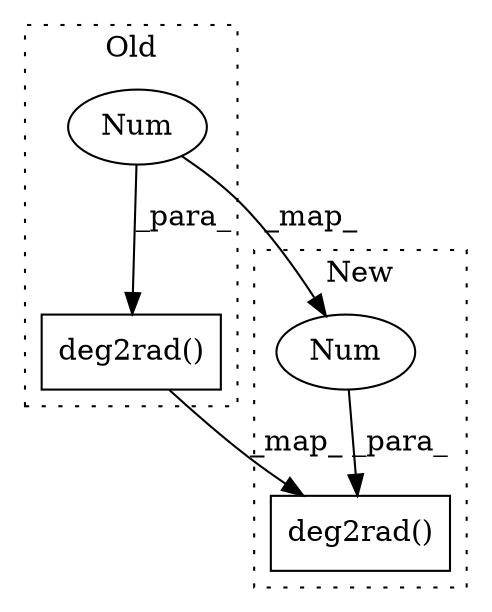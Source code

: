 digraph G {
subgraph cluster0 {
1 [label="deg2rad()" a="75" s="4768,4781" l="11,1" shape="box"];
3 [label="Num" a="76" s="4779" l="2" shape="ellipse"];
label = "Old";
style="dotted";
}
subgraph cluster1 {
2 [label="deg2rad()" a="75" s="5016,5029" l="11,1" shape="box"];
4 [label="Num" a="76" s="5027" l="2" shape="ellipse"];
label = "New";
style="dotted";
}
1 -> 2 [label="_map_"];
3 -> 4 [label="_map_"];
3 -> 1 [label="_para_"];
4 -> 2 [label="_para_"];
}